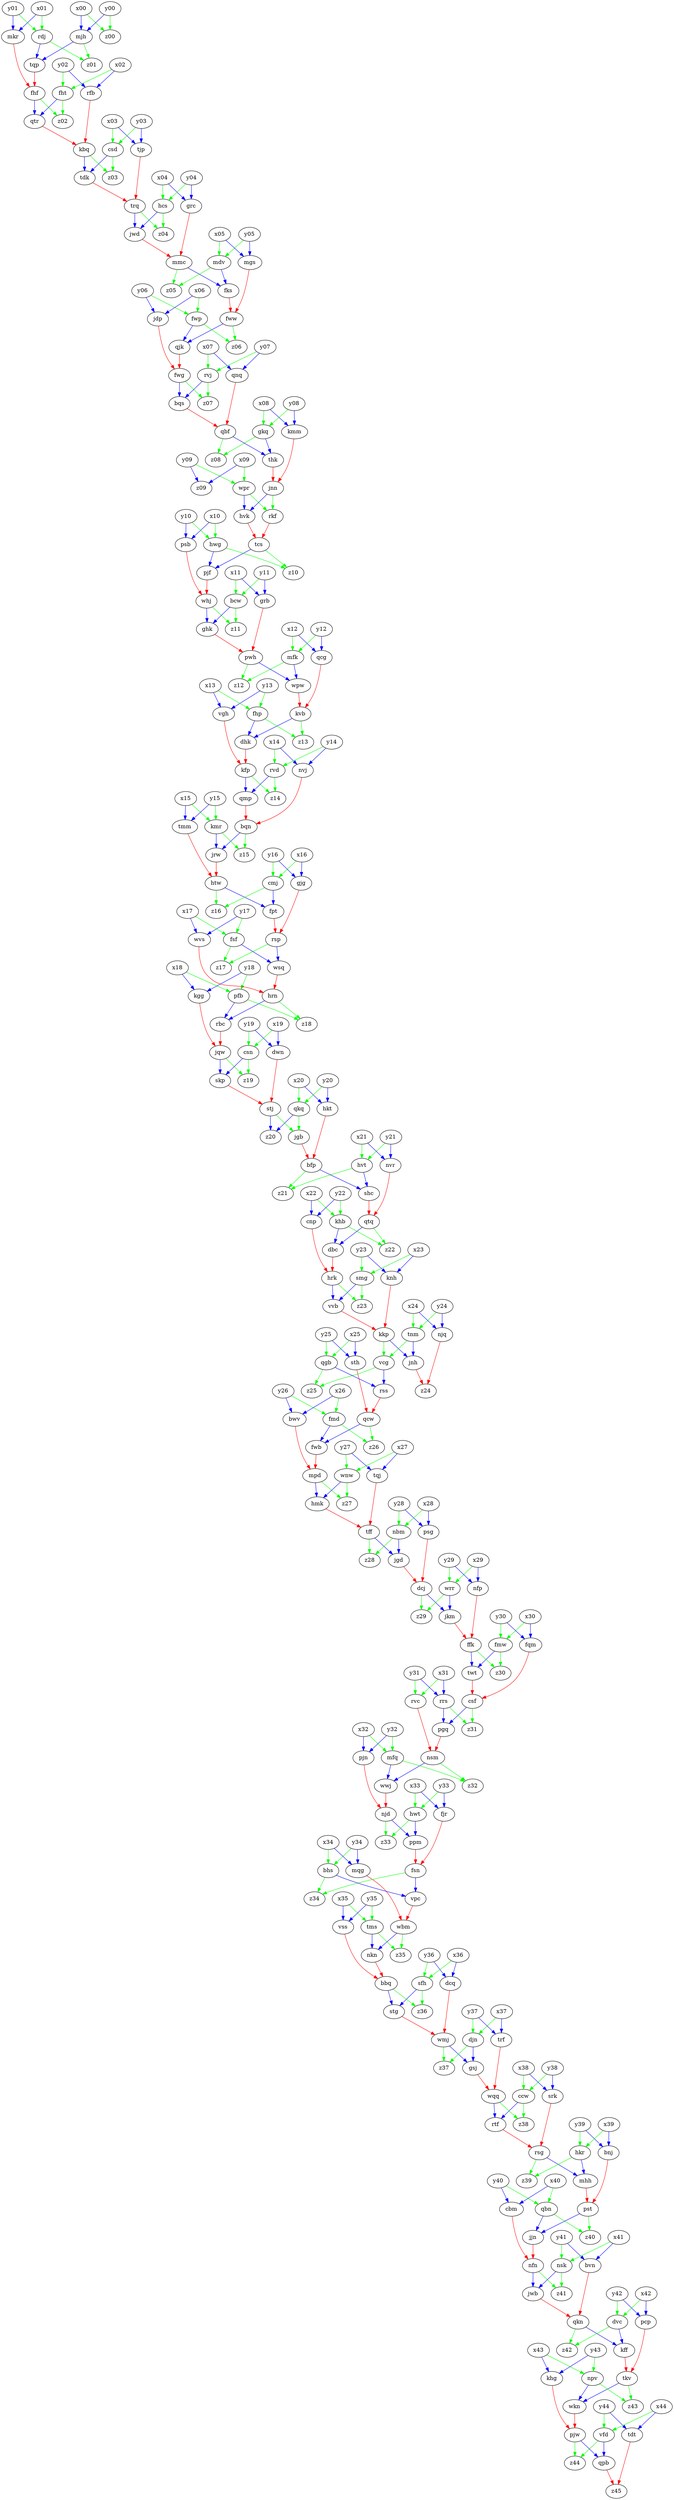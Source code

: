 digraph {
    vgh -> kfp [color=red] dhk -> kfp [color=red] qpb -> z45 [color=red] tdt -> z45 [color=red] njd -> z33 [color=green] hwt -> z33 [color=green] y38 -> srk [color=blue] x38 -> srk [color=blue] y25 -> sth [color=blue] x25 -> sth [color=blue] jrw -> htw [color=red] tmm -> htw [color=red] qkn -> kff [color=blue] dvc -> kff [color=blue] x08 -> kmm [color=blue] y08 -> kmm [color=blue] dcj -> jkm [color=blue] wrr -> jkm [color=blue] mmc -> z05 [color=green] mdv -> z05 [color=green] x35 -> vss [color=blue] y35 -> vss [color=blue] x14 -> nvj [color=blue] y14 -> nvj [color=blue] fks -> fww [color=red] mgs -> fww [color=red] jnh -> z24 [color=red] njq -> z24 [color=red] mfk -> z12 [color=green] pwh -> z12 [color=green] rbc -> jqw [color=red] kgg -> jqw [color=red] cbm -> nfn [color=red] jjn -> nfn [color=red] x30 -> fqm [color=blue] y30 -> fqm [color=blue] x18 -> kgg [color=blue] y18 -> kgg [color=blue] x23 -> smg [color=green] y23 -> smg [color=green] y36 -> sfh [color=green] x36 -> sfh [color=green] kvb -> dhk [color=blue] fhp -> dhk [color=blue] y24 -> njq [color=blue] x24 -> njq [color=blue] x20 -> hkt [color=blue] y20 -> hkt [color=blue] x36 -> dcq [color=blue] y36 -> dcq [color=blue] y17 -> wvs [color=blue] x17 -> wvs [color=blue] y09 -> wpr [color=green] x09 -> wpr [color=green] tjp -> trq [color=red] tdk -> trq [color=red] gkq -> z08 [color=green] qbf -> z08 [color=green] fmw -> twt [color=blue] ffk -> twt [color=blue] y38 -> ccw [color=green] x38 -> ccw [color=green] vss -> bbq [color=red] nkn -> bbq [color=red] x02 -> rfb [color=blue] y02 -> rfb [color=blue] wwj -> njd [color=red] pjn -> njd [color=red] csn -> z19 [color=green] jqw -> z19 [color=green] y06 -> fwp [color=green] x06 -> fwp [color=green] tms -> nkn [color=blue] wbm -> nkn [color=blue] tff -> jgd [color=blue] nbm -> jgd [color=blue] y13 -> vgh [color=blue] x13 -> vgh [color=blue] y19 -> dwn [color=blue] x19 -> dwn [color=blue] nfn -> jwb [color=blue] nsk -> jwb [color=blue] smg -> z23 [color=green] hrk -> z23 [color=green] kkp -> jnh [color=blue] tnm -> jnh [color=blue] x03 -> tjp [color=blue] y03 -> tjp [color=blue] qbf -> thk [color=blue] gkq -> thk [color=blue] x16 -> gjg [color=blue] y16 -> gjg [color=blue] mfk -> wpw [color=blue] pwh -> wpw [color=blue] y06 -> jdp [color=blue] x06 -> jdp [color=blue] x22 -> cnp [color=blue] y22 -> cnp [color=blue] bwv -> mpd [color=red] fwb -> mpd [color=red] mpd -> hmk [color=blue] wnw -> hmk [color=blue] y21 -> hvt [color=green] x21 -> hvt [color=green] fmd -> z26 [color=green] qcw -> z26 [color=green] tcs -> z10 [color=green] hwg -> z10 [color=green] fwp -> qjk [color=blue] fww -> qjk [color=blue] x29 -> nfp [color=blue] y29 -> nfp [color=blue] cmj -> fpt [color=blue] htw -> fpt [color=blue] x10 -> psb [color=blue] y10 -> psb [color=blue] mkr -> fhf [color=red] tqp -> fhf [color=red] bqn -> z15 [color=green] kmr -> z15 [color=green] qkq -> z20 [color=blue] stj -> z20 [color=blue] cnp -> hrk [color=red] dbc -> hrk [color=red] vcg -> rss [color=blue] qgb -> rss [color=blue] bqs -> qbf [color=red] qnq -> qbf [color=red] sth -> qcw [color=red] rss -> qcw [color=red] sfh -> stg [color=blue] bbq -> stg [color=blue] stj -> jgb [color=green] qkq -> jgb [color=green] wsq -> hrn [color=red] wvs -> hrn [color=red] y05 -> mdv [color=green] x05 -> mdv [color=green] y27 -> wnw [color=green] x27 -> wnw [color=green] nsm -> z32 [color=green] mfq -> z32 [color=green] njd -> ppm [color=blue] hwt -> ppm [color=blue] csn -> skp [color=blue] jqw -> skp [color=blue] y39 -> bnj [color=blue] x39 -> bnj [color=blue] rkf -> tcs [color=red] hvk -> tcs [color=red] y41 -> nsk [color=green] x41 -> nsk [color=green] hmk -> tff [color=red] tqj -> tff [color=red] hrn -> z18 [color=green] pfb -> z18 [color=green] x32 -> mfq [color=green] y32 -> mfq [color=green] wmj -> gsj [color=blue] djn -> gsj [color=blue] tnm -> vcg [color=green] kkp -> vcg [color=green] x00 -> mjh [color=blue] y00 -> mjh [color=blue] srk -> rsg [color=red] rtf -> rsg [color=red] x04 -> hcs [color=green] y04 -> hcs [color=green] y33 -> fjr [color=blue] x33 -> fjr [color=blue] y27 -> tqj [color=blue] x27 -> tqj [color=blue] psb -> whj [color=red] pjf -> whj [color=red] jnn -> hvk [color=blue] wpr -> hvk [color=blue] y42 -> dvc [color=green] x42 -> dvc [color=green] x18 -> pfb [color=green] y18 -> pfb [color=green] x25 -> qgb [color=green] y25 -> qgb [color=green] x03 -> csd [color=green] y03 -> csd [color=green] y40 -> qbn [color=green] x40 -> qbn [color=green] kbq -> tdk [color=blue] csd -> tdk [color=blue] rdj -> tqp [color=blue] mjh -> tqp [color=blue] fhp -> z13 [color=green] kvb -> z13 [color=green] y10 -> hwg [color=green] x10 -> hwg [color=green] x01 -> mkr [color=blue] y01 -> mkr [color=blue] vpc -> wbm [color=red] mqg -> wbm [color=red] csf -> z31 [color=green] rrs -> z31 [color=green] wmj -> z37 [color=green] djn -> z37 [color=green] mpd -> z27 [color=green] wnw -> z27 [color=green] fwg -> z07 [color=green] rvj -> z07 [color=green] csd -> z03 [color=green] kbq -> z03 [color=green] dwn -> stj [color=red] skp -> stj [color=red] vfd -> z44 [color=green] pjw -> z44 [color=green] psg -> dcj [color=red] jgd -> dcj [color=red] x15 -> kmr [color=green] y15 -> kmr [color=green] nbm -> z28 [color=green] tff -> z28 [color=green] x07 -> rvj [color=green] y07 -> rvj [color=green] rsp -> wsq [color=blue] fsf -> wsq [color=blue] x16 -> cmj [color=green] y16 -> cmj [color=green] y05 -> mgs [color=blue] x05 -> mgs [color=blue] y11 -> bcw [color=green] x11 -> bcw [color=green] y40 -> cbm [color=blue] x40 -> cbm [color=blue] bvn -> qkn [color=red] jwb -> qkn [color=red] tkv -> wkn [color=blue] npv -> wkn [color=blue] grc -> mmc [color=red] jwd -> mmc [color=red] ffk -> z30 [color=green] fmw -> z30 [color=green] ghk -> pwh [color=red] grb -> pwh [color=red] x30 -> fmw [color=green] y30 -> fmw [color=green] ppm -> fsn [color=red] fjr -> fsn [color=red] khg -> pjw [color=red] wkn -> pjw [color=red] x17 -> fsf [color=green] y17 -> fsf [color=green] y44 -> vfd [color=green] x44 -> vfd [color=green] x13 -> fhp [color=green] y13 -> fhp [color=green] y28 -> psg [color=blue] x28 -> psg [color=blue] pcp -> tkv [color=red] kff -> tkv [color=red] bhs -> z34 [color=green] fsn -> z34 [color=green] dvc -> z42 [color=green] qkn -> z42 [color=green] pst -> jjn [color=blue] qbn -> jjn [color=blue] bcw -> z11 [color=green] whj -> z11 [color=green] kmr -> jrw [color=blue] bqn -> jrw [color=blue] pfb -> rbc [color=blue] hrn -> rbc [color=blue] x37 -> djn [color=green] y37 -> djn [color=green] x31 -> rrs [color=blue] y31 -> rrs [color=blue] csf -> pgq [color=blue] rrs -> pgq [color=blue] tms -> z35 [color=green] wbm -> z35 [color=green] khb -> dbc [color=blue] qtq -> dbc [color=blue] fsn -> vpc [color=blue] bhs -> vpc [color=blue] y14 -> rvd [color=green] x14 -> rvd [color=green] x22 -> khb [color=green] y22 -> khb [color=green] rdj -> z01 [color=green] mjh -> z01 [color=green] hvt -> shc [color=blue] bfp -> shc [color=blue] rfb -> kbq [color=red] qtr -> kbq [color=red] y26 -> bwv [color=blue] x26 -> bwv [color=blue] y37 -> trf [color=blue] x37 -> trf [color=blue] x12 -> qcg [color=blue] y12 -> qcg [color=blue] x23 -> knh [color=blue] y23 -> knh [color=blue] qcg -> kvb [color=red] wpw -> kvb [color=red] gsj -> wqq [color=red] trf -> wqq [color=red] fmd -> fwb [color=blue] qcw -> fwb [color=blue] x41 -> bvn [color=blue] y41 -> bvn [color=blue] nsk -> z41 [color=green] nfn -> z41 [color=green] rvc -> nsm [color=red] pgq -> nsm [color=red] y32 -> pjn [color=blue] x32 -> pjn [color=blue] vfd -> qpb [color=blue] pjw -> qpb [color=blue] mfq -> wwj [color=blue] nsm -> wwj [color=blue] cmj -> z16 [color=green] htw -> z16 [color=green] jkm -> ffk [color=red] nfp -> ffk [color=red] x42 -> pcp [color=blue] y42 -> pcp [color=blue] fsf -> z17 [color=green] rsp -> z17 [color=green] rvj -> bqs [color=blue] fwg -> bqs [color=blue] y28 -> nbm [color=green] x28 -> nbm [color=green] tcs -> pjf [color=blue] hwg -> pjf [color=blue] x08 -> gkq [color=green] y08 -> gkq [color=green] qgb -> z25 [color=green] vcg -> z25 [color=green] hcs -> z04 [color=green] trq -> z04 [color=green] jgb -> bfp [color=red] hkt -> bfp [color=red] rvd -> z14 [color=green] kfp -> z14 [color=green] wqq -> rtf [color=blue] ccw -> rtf [color=blue] y20 -> qkq [color=green] x20 -> qkq [color=green] kfp -> qmp [color=blue] rvd -> qmp [color=blue] x04 -> grc [color=blue] y04 -> grc [color=blue] qbn -> z40 [color=green] pst -> z40 [color=green] fqm -> csf [color=red] twt -> csf [color=red] khb -> z22 [color=green] qtq -> z22 [color=green] y00 -> z00 [color=green] x00 -> z00 [color=green] y34 -> mqg [color=blue] x34 -> mqg [color=blue] x11 -> grb [color=blue] y11 -> grb [color=blue] y34 -> bhs [color=green] x34 -> bhs [color=green] y09 -> z09 [color=blue] x09 -> z09 [color=blue] hrk -> vvb [color=blue] smg -> vvb [color=blue] x12 -> mfk [color=green] y12 -> mfk [color=green] gjg -> rsp [color=red] fpt -> rsp [color=red] y39 -> hkr [color=green] x39 -> hkr [color=green] x31 -> rvc [color=green] y31 -> rvc [color=green] kmm -> jnn [color=red] thk -> jnn [color=red] rsg -> z39 [color=green] hkr -> z39 [color=green] fht -> z02 [color=green] fhf -> z02 [color=green] hkr -> mhh [color=blue] rsg -> mhh [color=blue] bfp -> z21 [color=green] hvt -> z21 [color=green] shc -> qtq [color=red] nvr -> qtq [color=red] y01 -> rdj [color=green] x01 -> rdj [color=green] trq -> jwd [color=blue] hcs -> jwd [color=blue] y07 -> qnq [color=blue] x07 -> qnq [color=blue] qmp -> bqn [color=red] nvj -> bqn [color=red] x29 -> wrr [color=green] y29 -> wrr [color=green] y33 -> hwt [color=green] x33 -> hwt [color=green] x19 -> csn [color=green] y19 -> csn [color=green] whj -> ghk [color=blue] bcw -> ghk [color=blue] y24 -> tnm [color=green] x24 -> tnm [color=green] dcq -> wmj [color=red] stg -> wmj [color=red] tkv -> z43 [color=green] npv -> z43 [color=green] mhh -> pst [color=red] bnj -> pst [color=red] mmc -> fks [color=blue] mdv -> fks [color=blue] x02 -> fht [color=green] y02 -> fht [color=green] y44 -> tdt [color=blue] x44 -> tdt [color=blue] x43 -> khg [color=blue] y43 -> khg [color=blue] jnn -> rkf [color=green] wpr -> rkf [color=green] knh -> kkp [color=red] vvb -> kkp [color=red] y15 -> tmm [color=blue] x15 -> tmm [color=blue] x35 -> tms [color=green] y35 -> tms [color=green] fht -> qtr [color=blue] fhf -> qtr [color=blue] dcj -> z29 [color=green] wrr -> z29 [color=green] fww -> z06 [color=green] fwp -> z06 [color=green] y21 -> nvr [color=blue] x21 -> nvr [color=blue] y43 -> npv [color=green] x43 -> npv [color=green] sfh -> z36 [color=green] bbq -> z36 [color=green] qjk -> fwg [color=red] jdp -> fwg [color=red] y26 -> fmd [color=green] x26 -> fmd [color=green] wqq -> z38 [color=green] ccw -> z38 [color=green]
}
